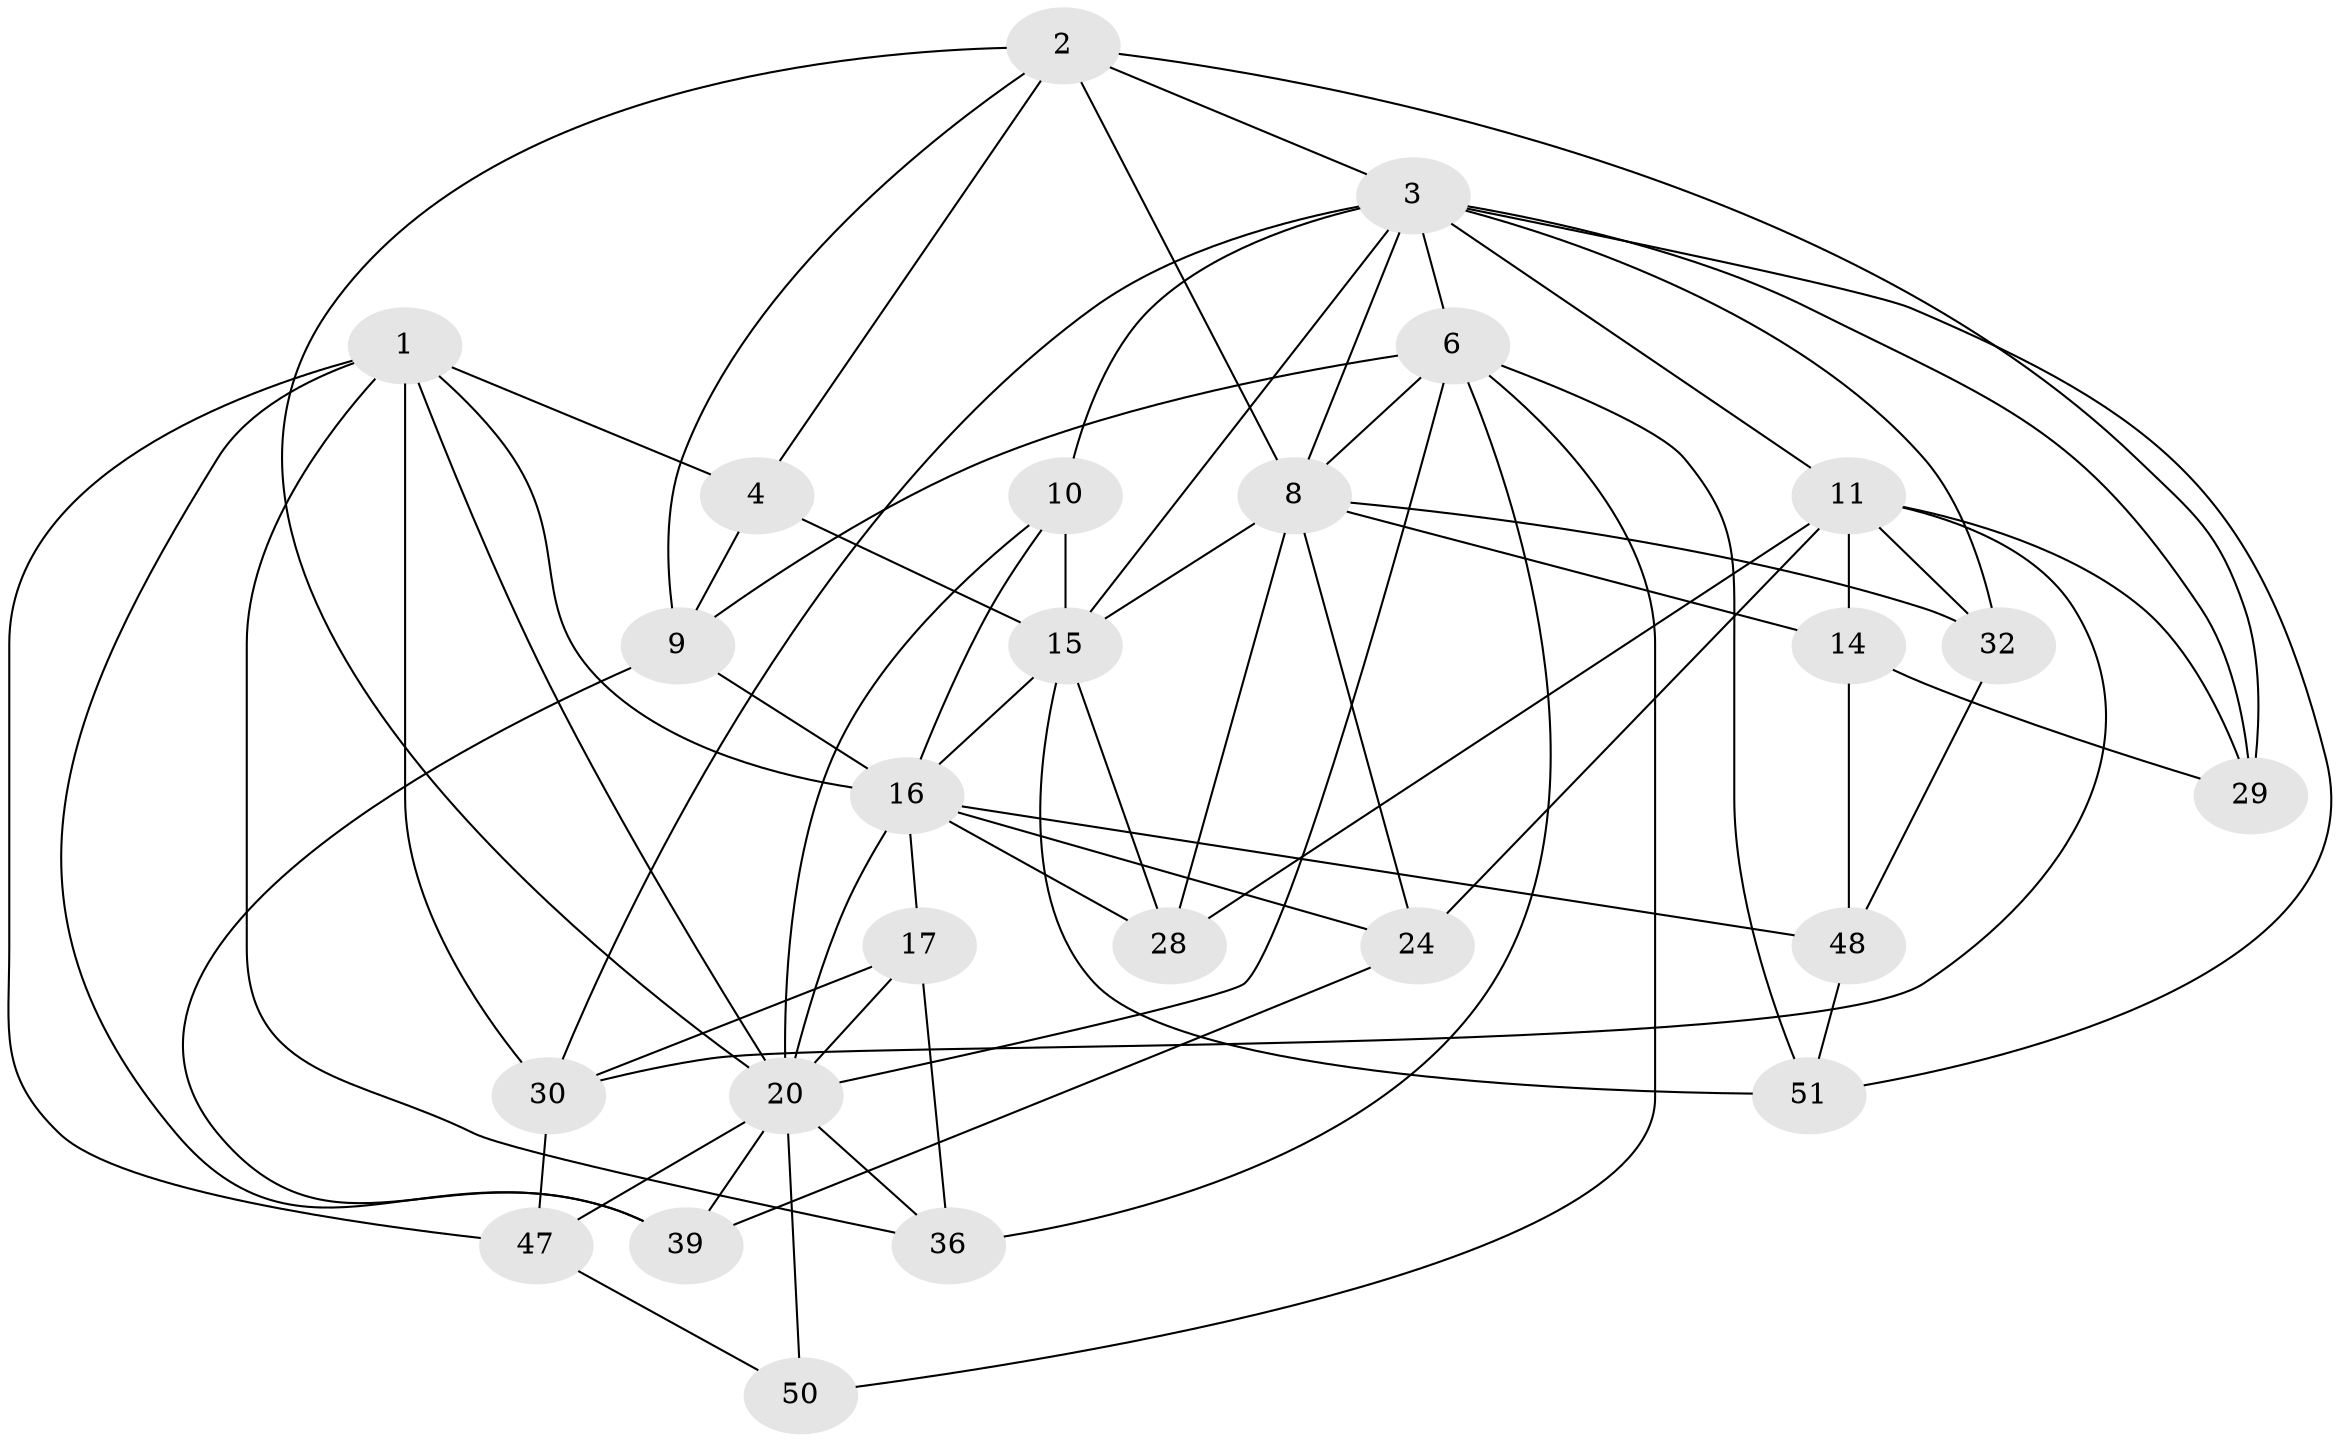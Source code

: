 // original degree distribution, {4: 1.0}
// Generated by graph-tools (version 1.1) at 2025/16/03/09/25 04:16:43]
// undirected, 25 vertices, 68 edges
graph export_dot {
graph [start="1"]
  node [color=gray90,style=filled];
  1 [super="+44+49"];
  2 [super="+19"];
  3 [super="+12+5"];
  4;
  6 [super="+13+7"];
  8 [super="+45+18"];
  9 [super="+46"];
  10;
  11 [super="+42+35"];
  14;
  15 [super="+25+37"];
  16 [super="+21+34+26"];
  17;
  20 [super="+22"];
  24;
  28;
  29;
  30 [super="+33"];
  32;
  36;
  39;
  47;
  48;
  50;
  51;
  1 -- 47;
  1 -- 4;
  1 -- 36;
  1 -- 39;
  1 -- 30 [weight=2];
  1 -- 20;
  1 -- 16;
  2 -- 29;
  2 -- 8;
  2 -- 9;
  2 -- 4;
  2 -- 3;
  2 -- 20;
  3 -- 32;
  3 -- 51;
  3 -- 6;
  3 -- 8 [weight=2];
  3 -- 10;
  3 -- 11 [weight=2];
  3 -- 29;
  3 -- 30;
  3 -- 15;
  4 -- 15;
  4 -- 9;
  6 -- 8 [weight=2];
  6 -- 9;
  6 -- 50;
  6 -- 51;
  6 -- 36;
  6 -- 20;
  8 -- 32;
  8 -- 14;
  8 -- 24;
  8 -- 28;
  8 -- 15;
  9 -- 16 [weight=2];
  9 -- 39;
  10 -- 16;
  10 -- 15;
  10 -- 20;
  11 -- 30;
  11 -- 24;
  11 -- 29;
  11 -- 14;
  11 -- 32;
  11 -- 28;
  14 -- 48;
  14 -- 29;
  15 -- 16 [weight=2];
  15 -- 51;
  15 -- 28;
  16 -- 24;
  16 -- 17;
  16 -- 48;
  16 -- 28;
  16 -- 20 [weight=2];
  17 -- 20;
  17 -- 36;
  17 -- 30;
  20 -- 50 [weight=2];
  20 -- 36;
  20 -- 39;
  20 -- 47;
  24 -- 39;
  30 -- 47;
  32 -- 48;
  47 -- 50;
  48 -- 51;
}

